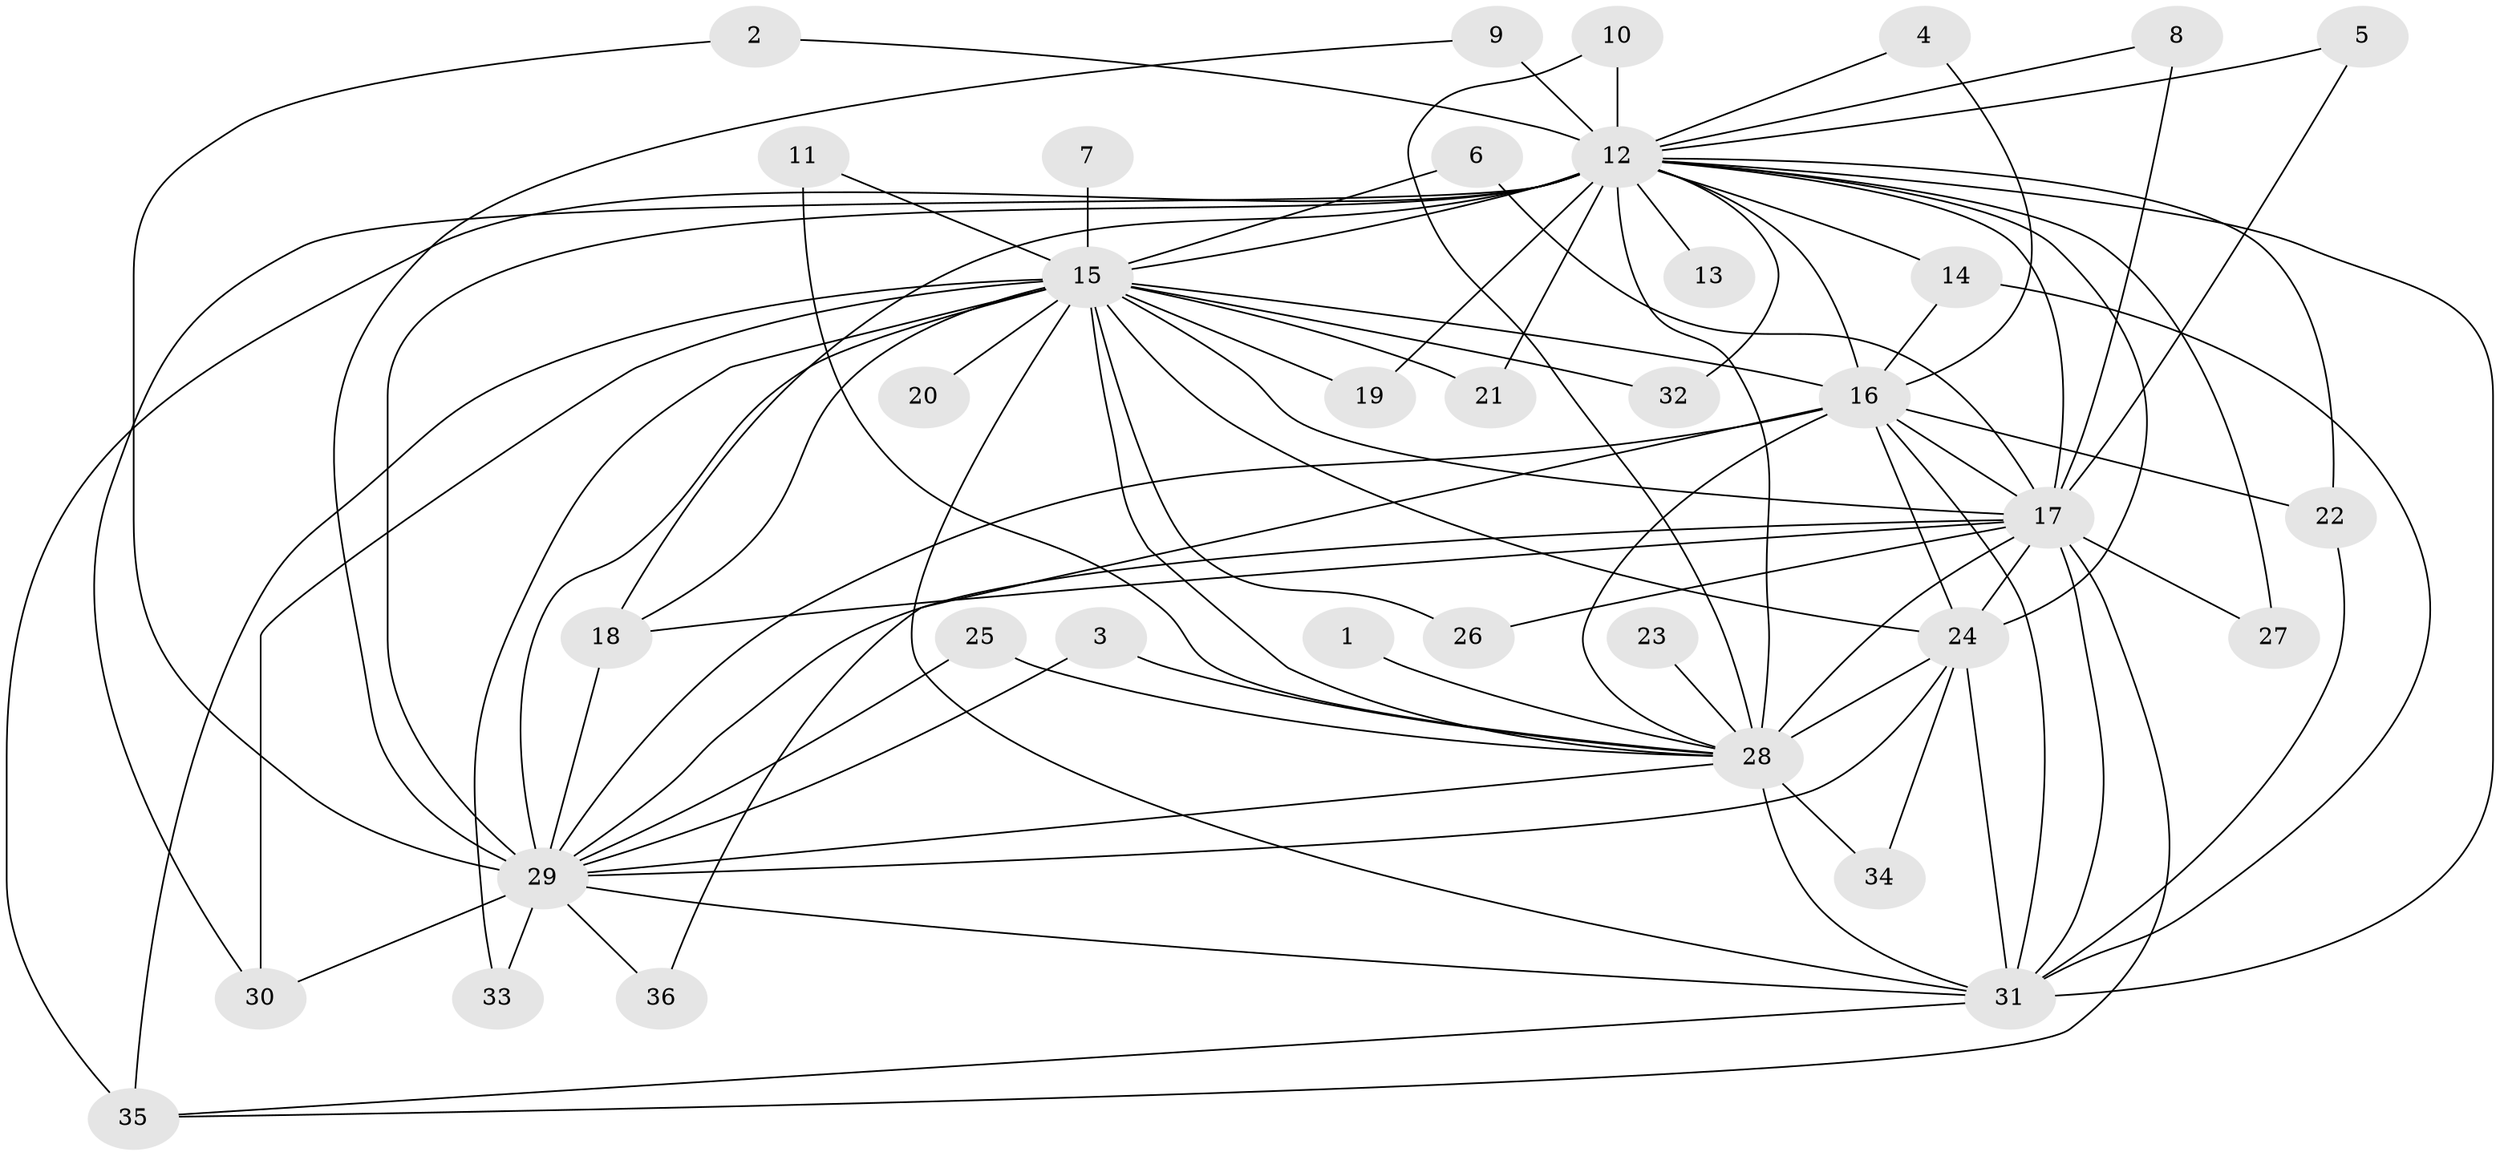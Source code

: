 // original degree distribution, {16: 0.029850746268656716, 19: 0.014925373134328358, 17: 0.014925373134328358, 18: 0.014925373134328358, 23: 0.014925373134328358, 21: 0.029850746268656716, 13: 0.014925373134328358, 22: 0.014925373134328358, 2: 0.6417910447761194, 3: 0.16417910447761194, 5: 0.014925373134328358, 4: 0.029850746268656716}
// Generated by graph-tools (version 1.1) at 2025/49/03/09/25 03:49:36]
// undirected, 36 vertices, 86 edges
graph export_dot {
graph [start="1"]
  node [color=gray90,style=filled];
  1;
  2;
  3;
  4;
  5;
  6;
  7;
  8;
  9;
  10;
  11;
  12;
  13;
  14;
  15;
  16;
  17;
  18;
  19;
  20;
  21;
  22;
  23;
  24;
  25;
  26;
  27;
  28;
  29;
  30;
  31;
  32;
  33;
  34;
  35;
  36;
  1 -- 28 [weight=1.0];
  2 -- 12 [weight=1.0];
  2 -- 29 [weight=1.0];
  3 -- 28 [weight=1.0];
  3 -- 29 [weight=1.0];
  4 -- 12 [weight=1.0];
  4 -- 16 [weight=1.0];
  5 -- 12 [weight=1.0];
  5 -- 17 [weight=1.0];
  6 -- 15 [weight=1.0];
  6 -- 17 [weight=1.0];
  7 -- 15 [weight=2.0];
  8 -- 12 [weight=1.0];
  8 -- 17 [weight=1.0];
  9 -- 12 [weight=2.0];
  9 -- 29 [weight=1.0];
  10 -- 12 [weight=1.0];
  10 -- 28 [weight=1.0];
  11 -- 15 [weight=1.0];
  11 -- 28 [weight=1.0];
  12 -- 13 [weight=1.0];
  12 -- 14 [weight=1.0];
  12 -- 15 [weight=4.0];
  12 -- 16 [weight=2.0];
  12 -- 17 [weight=3.0];
  12 -- 18 [weight=1.0];
  12 -- 19 [weight=1.0];
  12 -- 21 [weight=1.0];
  12 -- 22 [weight=1.0];
  12 -- 24 [weight=2.0];
  12 -- 27 [weight=1.0];
  12 -- 28 [weight=3.0];
  12 -- 29 [weight=4.0];
  12 -- 30 [weight=1.0];
  12 -- 31 [weight=2.0];
  12 -- 32 [weight=1.0];
  12 -- 35 [weight=1.0];
  14 -- 16 [weight=1.0];
  14 -- 31 [weight=1.0];
  15 -- 16 [weight=2.0];
  15 -- 17 [weight=2.0];
  15 -- 18 [weight=2.0];
  15 -- 19 [weight=1.0];
  15 -- 20 [weight=2.0];
  15 -- 21 [weight=1.0];
  15 -- 24 [weight=2.0];
  15 -- 26 [weight=1.0];
  15 -- 28 [weight=2.0];
  15 -- 29 [weight=2.0];
  15 -- 30 [weight=1.0];
  15 -- 31 [weight=3.0];
  15 -- 32 [weight=1.0];
  15 -- 33 [weight=1.0];
  15 -- 35 [weight=2.0];
  16 -- 17 [weight=3.0];
  16 -- 22 [weight=1.0];
  16 -- 24 [weight=1.0];
  16 -- 28 [weight=1.0];
  16 -- 29 [weight=1.0];
  16 -- 31 [weight=2.0];
  16 -- 36 [weight=1.0];
  17 -- 18 [weight=1.0];
  17 -- 24 [weight=2.0];
  17 -- 26 [weight=1.0];
  17 -- 27 [weight=1.0];
  17 -- 28 [weight=2.0];
  17 -- 29 [weight=1.0];
  17 -- 31 [weight=2.0];
  17 -- 35 [weight=1.0];
  18 -- 29 [weight=1.0];
  22 -- 31 [weight=1.0];
  23 -- 28 [weight=1.0];
  24 -- 28 [weight=3.0];
  24 -- 29 [weight=1.0];
  24 -- 31 [weight=2.0];
  24 -- 34 [weight=1.0];
  25 -- 28 [weight=1.0];
  25 -- 29 [weight=1.0];
  28 -- 29 [weight=1.0];
  28 -- 31 [weight=1.0];
  28 -- 34 [weight=1.0];
  29 -- 30 [weight=1.0];
  29 -- 31 [weight=1.0];
  29 -- 33 [weight=1.0];
  29 -- 36 [weight=1.0];
  31 -- 35 [weight=1.0];
}
